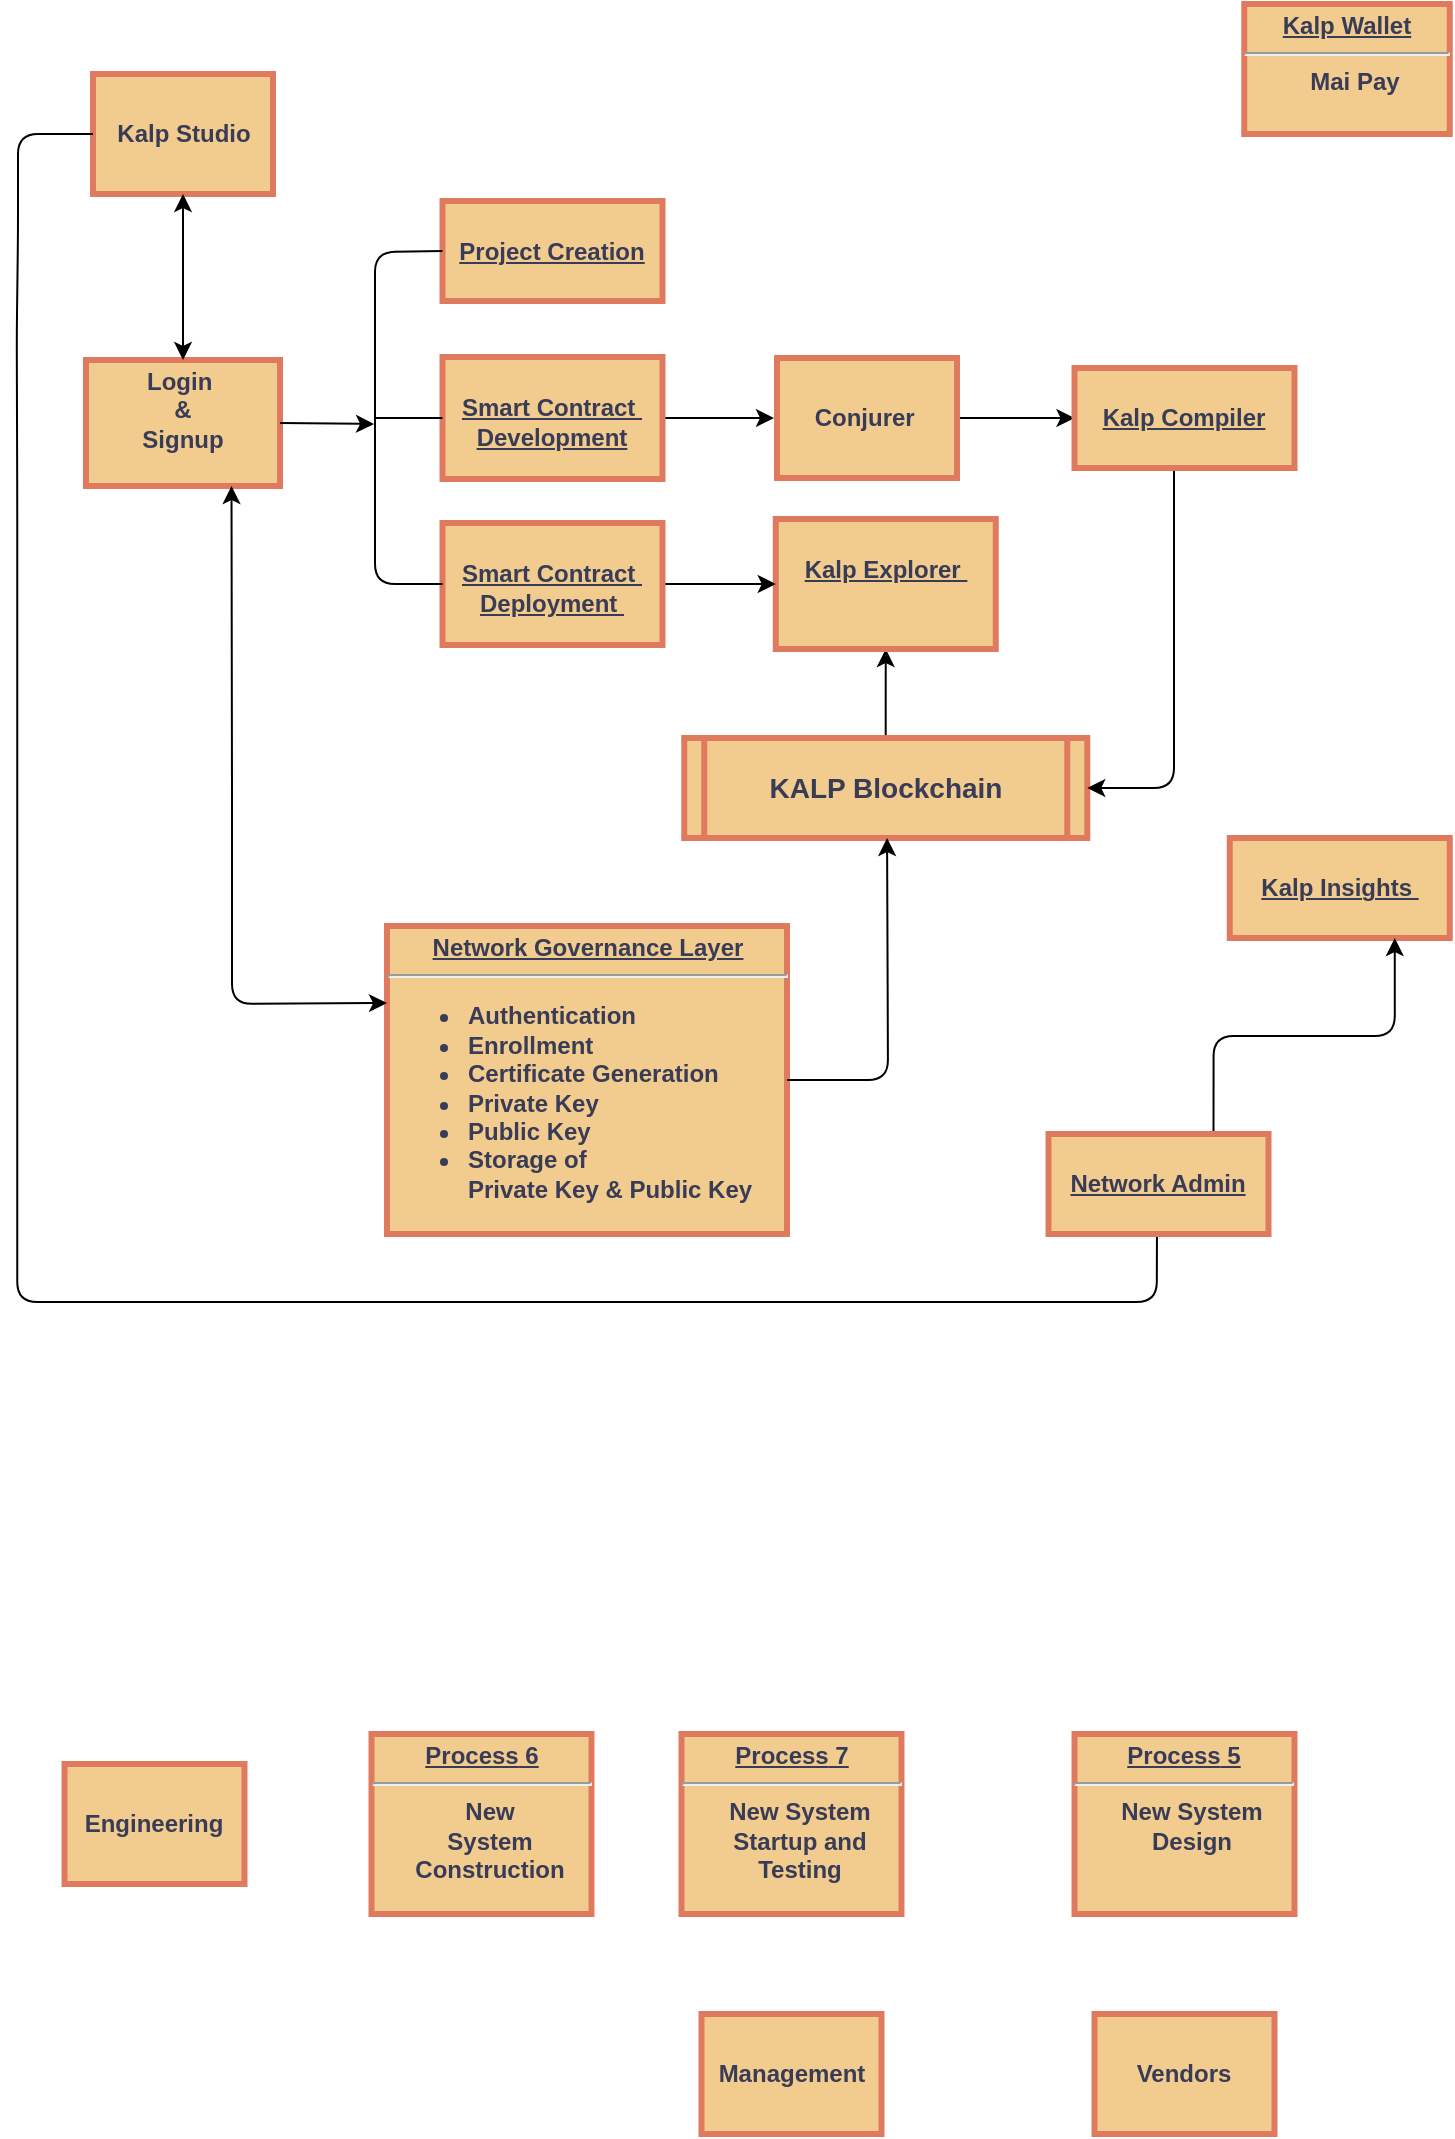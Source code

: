 <mxfile version="23.1.6" type="github">
  <diagram name="Page-1" id="c7558073-3199-34d8-9f00-42111426c3f3">
    <mxGraphModel dx="913" dy="1660" grid="1" gridSize="50" guides="1" tooltips="1" connect="1" arrows="1" fold="1" page="1" pageScale="1" pageWidth="826" pageHeight="1169" background="none" math="0" shadow="0">
      <root>
        <mxCell id="0" />
        <mxCell id="1" parent="0" />
        <mxCell id="2" value="&lt;p style=&quot;margin: 4px 0px 0px;&quot;&gt;&lt;/p&gt;&lt;div style=&quot;&quot;&gt;&lt;span style=&quot;background-color: initial;&quot;&gt;&lt;font style=&quot;font-size: 12px;&quot;&gt;Login&amp;nbsp;&lt;/font&gt;&lt;/span&gt;&lt;/div&gt;&lt;div style=&quot;&quot;&gt;&lt;span style=&quot;background-color: initial;&quot;&gt;&lt;font style=&quot;font-size: 12px;&quot;&gt;&amp;amp;&lt;br&gt;&lt;/font&gt;&lt;/span&gt;&lt;/div&gt;&lt;div style=&quot;&quot;&gt;&lt;span style=&quot;background-color: initial;&quot;&gt;&lt;font style=&quot;font-size: 12px;&quot;&gt;Signup&lt;/font&gt;&lt;/span&gt;&lt;/div&gt;&lt;p&gt;&lt;/p&gt;" style="verticalAlign=middle;align=center;overflow=fill;fontSize=12;fontFamily=Helvetica;html=1;rounded=0;fontStyle=1;strokeWidth=3;arcSize=0;labelBackgroundColor=none;fillColor=#F2CC8F;strokeColor=#E07A5F;fontColor=#393C56;" parent="1" vertex="1">
          <mxGeometry x="56" y="113" width="97" height="63" as="geometry" />
        </mxCell>
        <mxCell id="4" value="Kalp Studio" style="whiteSpace=wrap;align=center;verticalAlign=middle;fontStyle=1;strokeWidth=3;labelBackgroundColor=none;fillColor=#F2CC8F;strokeColor=#E07A5F;fontColor=#393C56;rounded=0;" parent="1" vertex="1">
          <mxGeometry x="59.5" y="-30" width="90" height="60" as="geometry" />
        </mxCell>
        <mxCell id="fyMuKusYpWriWorXmbX_-168" style="edgeStyle=orthogonalEdgeStyle;orthogonalLoop=1;jettySize=auto;html=1;entryX=0.5;entryY=1;entryDx=0;entryDy=0;" edge="1" parent="1" source="5" target="8">
          <mxGeometry relative="1" as="geometry" />
        </mxCell>
        <mxCell id="5" value="KALP Blockchain" style="shape=process;whiteSpace=wrap;align=center;verticalAlign=middle;size=0.048;fontStyle=1;strokeWidth=3;fontSize=14;labelBackgroundColor=none;fillColor=#F2CC8F;strokeColor=#E07A5F;fontColor=#393C56;rounded=0;" parent="1" vertex="1">
          <mxGeometry x="355.13" y="302" width="201.5" height="50" as="geometry" />
        </mxCell>
        <mxCell id="6" value="&lt;p style=&quot;margin: 4px 0px 0px; text-decoration: underline;&quot;&gt;&lt;strong&gt;Network Governance Layer&lt;br&gt;&lt;/strong&gt;&lt;/p&gt;&lt;hr&gt;&lt;p style=&quot;margin: 0px 0px 0px 8px;&quot;&gt;&lt;/p&gt;&lt;ul&gt;&lt;li style=&quot;text-align: left;&quot;&gt;Authentication&lt;/li&gt;&lt;li style=&quot;text-align: left;&quot;&gt;Enrollment&amp;nbsp;&lt;/li&gt;&lt;li style=&quot;text-align: left;&quot;&gt;Certificate Generation&lt;/li&gt;&lt;li style=&quot;text-align: left;&quot;&gt;&lt;span style=&quot;background-color: initial;&quot;&gt;Private Key&amp;nbsp;&lt;/span&gt;&lt;/li&gt;&lt;li style=&quot;text-align: left;&quot;&gt;&lt;span style=&quot;background-color: initial;&quot;&gt;Public Key&amp;nbsp;&lt;/span&gt;&lt;/li&gt;&lt;li&gt;&lt;div style=&quot;text-align: left;&quot;&gt;&lt;span style=&quot;background-color: initial;&quot;&gt;Storage of&amp;nbsp;&lt;/span&gt;&lt;/div&gt;&lt;div style=&quot;text-align: left;&quot;&gt;&lt;span style=&quot;background-color: initial;&quot;&gt;Private Key &amp;amp; Public Key&amp;nbsp;&lt;/span&gt;&lt;/div&gt;&lt;/li&gt;&lt;/ul&gt;&lt;p&gt;&lt;/p&gt;" style="verticalAlign=middle;align=center;overflow=fill;fontSize=12;fontFamily=Helvetica;html=1;rounded=0;fontStyle=1;strokeWidth=3;labelBackgroundColor=none;fillColor=#F2CC8F;strokeColor=#E07A5F;fontColor=#393C56;" parent="1" vertex="1">
          <mxGeometry x="206.5" y="396" width="200" height="154" as="geometry" />
        </mxCell>
        <mxCell id="8" value="&lt;p style=&quot;margin: 0px; margin-top: 4px; text-align: center; text-decoration: underline;&quot;&gt;&lt;br&gt;Kalp Explorer&amp;nbsp;&lt;/p&gt;" style="verticalAlign=middle;align=center;overflow=fill;fontSize=12;fontFamily=Helvetica;html=1;rounded=0;fontStyle=1;strokeWidth=3;labelBackgroundColor=none;fillColor=#F2CC8F;strokeColor=#E07A5F;fontColor=#393C56;" parent="1" vertex="1">
          <mxGeometry x="400.88" y="192.5" width="110" height="65" as="geometry" />
        </mxCell>
        <mxCell id="9" value="&lt;p style=&quot;margin: 0px; margin-top: 4px; text-align: center; text-decoration: underline;&quot;&gt;&lt;strong&gt;&lt;strong&gt;Process&lt;/strong&gt; 5&lt;br /&gt;&lt;/strong&gt;&lt;/p&gt;&lt;hr /&gt;&lt;p style=&quot;margin: 0px; margin-left: 8px;&quot;&gt;New System&lt;/p&gt;&lt;p style=&quot;margin: 0px; margin-left: 8px;&quot;&gt;Design&lt;/p&gt;" style="verticalAlign=middle;align=center;overflow=fill;fontSize=12;fontFamily=Helvetica;html=1;rounded=0;fontStyle=1;strokeWidth=3;labelBackgroundColor=none;fillColor=#F2CC8F;strokeColor=#E07A5F;fontColor=#393C56;" parent="1" vertex="1">
          <mxGeometry x="550.25" y="800" width="110" height="90" as="geometry" />
        </mxCell>
        <mxCell id="10" value="&lt;p style=&quot;margin: 0px; margin-top: 4px; text-align: center; text-decoration: underline;&quot;&gt;&lt;strong&gt;&lt;strong&gt;Process&lt;/strong&gt; 6&lt;br /&gt;&lt;/strong&gt;&lt;/p&gt;&lt;hr /&gt;&lt;p style=&quot;margin: 0px; margin-left: 8px;&quot;&gt;New&lt;/p&gt;&lt;p style=&quot;margin: 0px; margin-left: 8px;&quot;&gt;System&lt;/p&gt;&lt;p style=&quot;margin: 0px; margin-left: 8px;&quot;&gt;Construction&lt;/p&gt;" style="verticalAlign=middle;align=center;overflow=fill;fontSize=12;fontFamily=Helvetica;html=1;rounded=0;fontStyle=1;strokeWidth=3;labelBackgroundColor=none;fillColor=#F2CC8F;strokeColor=#E07A5F;fontColor=#393C56;" parent="1" vertex="1">
          <mxGeometry x="198.75" y="800" width="110" height="90" as="geometry" />
        </mxCell>
        <mxCell id="fyMuKusYpWriWorXmbX_-170" style="edgeStyle=orthogonalEdgeStyle;orthogonalLoop=1;jettySize=auto;html=1;entryX=0;entryY=0.5;entryDx=0;entryDy=0;" edge="1" parent="1" source="12" target="fyMuKusYpWriWorXmbX_-139">
          <mxGeometry relative="1" as="geometry" />
        </mxCell>
        <mxCell id="12" value="Conjurer " style="whiteSpace=wrap;align=center;verticalAlign=middle;fontStyle=1;strokeWidth=3;labelBackgroundColor=none;fillColor=#F2CC8F;strokeColor=#E07A5F;fontColor=#393C56;rounded=0;" parent="1" vertex="1">
          <mxGeometry x="401.5" y="112.0" width="90" height="60" as="geometry" />
        </mxCell>
        <mxCell id="13" value="Management" style="whiteSpace=wrap;align=center;verticalAlign=middle;fontStyle=1;strokeWidth=3;labelBackgroundColor=none;fillColor=#F2CC8F;strokeColor=#E07A5F;fontColor=#393C56;rounded=0;" parent="1" vertex="1">
          <mxGeometry x="363.75" y="940" width="90" height="60" as="geometry" />
        </mxCell>
        <mxCell id="14" value="Engineering" style="whiteSpace=wrap;align=center;verticalAlign=middle;fontStyle=1;strokeWidth=3;labelBackgroundColor=none;fillColor=#F2CC8F;strokeColor=#E07A5F;fontColor=#393C56;rounded=0;" parent="1" vertex="1">
          <mxGeometry x="45.25" y="815.0" width="90" height="60" as="geometry" />
        </mxCell>
        <mxCell id="15" value="Vendors" style="whiteSpace=wrap;align=center;verticalAlign=middle;fontStyle=1;strokeWidth=3;labelBackgroundColor=none;fillColor=#F2CC8F;strokeColor=#E07A5F;fontColor=#393C56;rounded=0;" parent="1" vertex="1">
          <mxGeometry x="560.25" y="940" width="90" height="60" as="geometry" />
        </mxCell>
        <mxCell id="11" value="&lt;p style=&quot;margin: 0px; margin-top: 4px; text-align: center; text-decoration: underline;&quot;&gt;&lt;strong&gt;&lt;strong&gt;Process&lt;/strong&gt; 7&lt;br /&gt;&lt;/strong&gt;&lt;/p&gt;&lt;hr /&gt;&lt;p style=&quot;margin: 0px; margin-left: 8px;&quot;&gt;New System&lt;/p&gt;&lt;p style=&quot;margin: 0px; margin-left: 8px;&quot;&gt;Startup and&lt;/p&gt;&lt;p style=&quot;margin: 0px; margin-left: 8px;&quot;&gt;Testing&lt;/p&gt;" style="verticalAlign=middle;align=center;overflow=fill;fontSize=12;fontFamily=Helvetica;html=1;rounded=0;fontStyle=1;strokeWidth=3;labelBackgroundColor=none;fillColor=#F2CC8F;strokeColor=#E07A5F;fontColor=#393C56;" parent="1" vertex="1">
          <mxGeometry x="353.75" y="800" width="110" height="90" as="geometry" />
        </mxCell>
        <mxCell id="fyMuKusYpWriWorXmbX_-103" value="" style="edgeStyle=orthogonalEdgeStyle;rounded=0;orthogonalLoop=1;jettySize=auto;html=1;labelBackgroundColor=none;fontColor=default;strokeColor=#E07A5F;" edge="1" parent="1" source="54">
          <mxGeometry relative="1" as="geometry">
            <mxPoint x="201" y="441" as="targetPoint" />
          </mxGeometry>
        </mxCell>
        <mxCell id="fyMuKusYpWriWorXmbX_-127" value="" style="endArrow=classic;startArrow=classic;html=1;entryX=0.5;entryY=1;entryDx=0;entryDy=0;" edge="1" parent="1" source="2" target="4">
          <mxGeometry width="50" height="50" relative="1" as="geometry">
            <mxPoint x="400" y="200" as="sourcePoint" />
            <mxPoint x="450" y="150" as="targetPoint" />
          </mxGeometry>
        </mxCell>
        <mxCell id="fyMuKusYpWriWorXmbX_-128" value="" style="endArrow=classic;startArrow=classic;html=1;exitX=0;exitY=0.25;exitDx=0;exitDy=0;entryX=0.75;entryY=1;entryDx=0;entryDy=0;" edge="1" parent="1" source="6" target="2">
          <mxGeometry width="50" height="50" relative="1" as="geometry">
            <mxPoint x="400" y="200" as="sourcePoint" />
            <mxPoint x="150" y="250" as="targetPoint" />
            <Array as="points">
              <mxPoint x="129" y="435" />
              <mxPoint x="129" y="400" />
              <mxPoint x="129" y="331" />
            </Array>
          </mxGeometry>
        </mxCell>
        <mxCell id="fyMuKusYpWriWorXmbX_-136" value="&lt;p style=&quot;margin: 0px; margin-top: 4px; text-align: center; text-decoration: underline;&quot;&gt;&lt;br&gt;Kalp Insights&amp;nbsp;&lt;/p&gt;" style="verticalAlign=middle;align=center;overflow=fill;fontSize=12;fontFamily=Helvetica;html=1;rounded=0;fontStyle=1;strokeWidth=3;labelBackgroundColor=none;fillColor=#F2CC8F;strokeColor=#E07A5F;fontColor=#393C56;" vertex="1" parent="1">
          <mxGeometry x="627.88" y="352" width="110" height="50" as="geometry" />
        </mxCell>
        <mxCell id="fyMuKusYpWriWorXmbX_-141" value="" style="edgeStyle=orthogonalEdgeStyle;orthogonalLoop=1;jettySize=auto;html=1;" edge="1" parent="1" source="fyMuKusYpWriWorXmbX_-139" target="5">
          <mxGeometry relative="1" as="geometry">
            <Array as="points">
              <mxPoint x="600" y="327" />
            </Array>
          </mxGeometry>
        </mxCell>
        <mxCell id="fyMuKusYpWriWorXmbX_-139" value="&lt;p style=&quot;margin: 0px; margin-top: 4px; text-align: center; text-decoration: underline;&quot;&gt;&lt;br&gt;Kalp Compiler&lt;/p&gt;&lt;p style=&quot;margin: 0px; margin-top: 4px; text-align: center; text-decoration: underline;&quot;&gt;&lt;br&gt;&lt;/p&gt;" style="verticalAlign=middle;align=center;overflow=fill;fontSize=12;fontFamily=Helvetica;html=1;rounded=0;fontStyle=1;strokeWidth=3;labelBackgroundColor=none;fillColor=#F2CC8F;strokeColor=#E07A5F;fontColor=#393C56;" vertex="1" parent="1">
          <mxGeometry x="550.25" y="117" width="110" height="50" as="geometry" />
        </mxCell>
        <mxCell id="fyMuKusYpWriWorXmbX_-145" value="" style="endArrow=classic;html=1;entryX=0.5;entryY=1;entryDx=0;entryDy=0;exitX=0;exitY=0.5;exitDx=0;exitDy=0;" edge="1" parent="1" source="4">
          <mxGeometry width="50" height="50" relative="1" as="geometry">
            <mxPoint x="58.88" y="100" as="sourcePoint" />
            <mxPoint x="591.63" y="502" as="targetPoint" />
            <Array as="points">
              <mxPoint x="22" />
              <mxPoint x="22" y="50" />
              <mxPoint x="21.38" y="100" />
              <mxPoint x="21.63" y="184" />
              <mxPoint x="21.63" y="284" />
              <mxPoint x="21.63" y="334" />
              <mxPoint x="21.63" y="584" />
              <mxPoint x="371.63" y="584" />
              <mxPoint x="591.38" y="584" />
            </Array>
          </mxGeometry>
        </mxCell>
        <mxCell id="fyMuKusYpWriWorXmbX_-148" style="edgeStyle=orthogonalEdgeStyle;orthogonalLoop=1;jettySize=auto;html=1;exitX=0.75;exitY=0;exitDx=0;exitDy=0;entryX=0.75;entryY=1;entryDx=0;entryDy=0;" edge="1" parent="1" source="fyMuKusYpWriWorXmbX_-147" target="fyMuKusYpWriWorXmbX_-136">
          <mxGeometry relative="1" as="geometry" />
        </mxCell>
        <mxCell id="fyMuKusYpWriWorXmbX_-147" value="&lt;p style=&quot;margin: 0px; margin-top: 4px; text-align: center; text-decoration: underline;&quot;&gt;&lt;br&gt;Network Admin&lt;/p&gt;" style="verticalAlign=middle;align=center;overflow=fill;fontSize=12;fontFamily=Helvetica;html=1;rounded=0;fontStyle=1;strokeWidth=3;labelBackgroundColor=none;fillColor=#F2CC8F;strokeColor=#E07A5F;fontColor=#393C56;" vertex="1" parent="1">
          <mxGeometry x="537.25" y="500" width="110" height="50" as="geometry" />
        </mxCell>
        <mxCell id="fyMuKusYpWriWorXmbX_-150" value="&lt;p style=&quot;margin: 0px; margin-top: 4px; text-align: center; text-decoration: underline;&quot;&gt;&lt;strong&gt;Kalp Wallet&lt;br&gt;&lt;/strong&gt;&lt;/p&gt;&lt;hr&gt;&lt;p style=&quot;margin: 0px; margin-left: 8px;&quot;&gt;Mai Pay&lt;br&gt;&lt;br&gt;&lt;/p&gt;" style="verticalAlign=middle;align=center;overflow=fill;fontSize=12;fontFamily=Helvetica;html=1;rounded=0;fontStyle=1;strokeWidth=3;labelBackgroundColor=none;arcSize=1;fillColor=#F2CC8F;strokeColor=#E07A5F;fontColor=#393C56;" vertex="1" parent="1">
          <mxGeometry x="635.13" y="-65" width="102.75" height="65" as="geometry" />
        </mxCell>
        <mxCell id="fyMuKusYpWriWorXmbX_-155" value="&lt;p style=&quot;margin: 0px; margin-top: 4px; text-align: center; text-decoration: underline;&quot;&gt;&lt;br&gt;Project Creation&lt;/p&gt;" style="verticalAlign=middle;align=center;overflow=fill;fontSize=12;fontFamily=Helvetica;html=1;rounded=0;fontStyle=1;strokeWidth=3;labelBackgroundColor=none;fillColor=#F2CC8F;strokeColor=#E07A5F;fontColor=#393C56;" vertex="1" parent="1">
          <mxGeometry x="234.25" y="33.5" width="110" height="50" as="geometry" />
        </mxCell>
        <mxCell id="fyMuKusYpWriWorXmbX_-167" style="edgeStyle=orthogonalEdgeStyle;orthogonalLoop=1;jettySize=auto;html=1;" edge="1" parent="1" source="fyMuKusYpWriWorXmbX_-157">
          <mxGeometry relative="1" as="geometry">
            <mxPoint x="400" y="142" as="targetPoint" />
          </mxGeometry>
        </mxCell>
        <mxCell id="fyMuKusYpWriWorXmbX_-157" value="&lt;p style=&quot;margin: 0px; margin-top: 4px; text-align: center; text-decoration: underline;&quot;&gt;&lt;br&gt;Smart Contract&amp;nbsp;&lt;br style=&quot;border-color: var(--border-color);&quot;&gt;Development&lt;br&gt;&lt;/p&gt;" style="verticalAlign=middle;align=center;overflow=fill;fontSize=12;fontFamily=Helvetica;html=1;rounded=0;fontStyle=1;strokeWidth=3;labelBackgroundColor=none;fillColor=#F2CC8F;strokeColor=#E07A5F;fontColor=#393C56;" vertex="1" parent="1">
          <mxGeometry x="234.25" y="111.5" width="110" height="61" as="geometry" />
        </mxCell>
        <mxCell id="fyMuKusYpWriWorXmbX_-169" style="edgeStyle=orthogonalEdgeStyle;orthogonalLoop=1;jettySize=auto;html=1;entryX=0;entryY=0.5;entryDx=0;entryDy=0;" edge="1" parent="1" source="fyMuKusYpWriWorXmbX_-158" target="8">
          <mxGeometry relative="1" as="geometry" />
        </mxCell>
        <mxCell id="fyMuKusYpWriWorXmbX_-158" value="&lt;p style=&quot;margin: 0px; margin-top: 4px; text-align: center; text-decoration: underline;&quot;&gt;&lt;br&gt;Smart Contract&amp;nbsp;&lt;br style=&quot;border-color: var(--border-color);&quot;&gt;Deployment&amp;nbsp;&lt;br&gt;&lt;/p&gt;" style="verticalAlign=middle;align=center;overflow=fill;fontSize=12;fontFamily=Helvetica;html=1;rounded=0;fontStyle=1;strokeWidth=3;labelBackgroundColor=none;fillColor=#F2CC8F;strokeColor=#E07A5F;fontColor=#393C56;" vertex="1" parent="1">
          <mxGeometry x="234.25" y="194.5" width="110" height="61" as="geometry" />
        </mxCell>
        <mxCell id="fyMuKusYpWriWorXmbX_-160" value="" style="endArrow=none;html=1;entryX=0;entryY=0.5;entryDx=0;entryDy=0;exitX=0;exitY=0.5;exitDx=0;exitDy=0;" edge="1" parent="1" source="fyMuKusYpWriWorXmbX_-158" target="fyMuKusYpWriWorXmbX_-155">
          <mxGeometry width="50" height="50" relative="1" as="geometry">
            <mxPoint x="157" y="161.5" as="sourcePoint" />
            <mxPoint x="207" y="111.5" as="targetPoint" />
            <Array as="points">
              <mxPoint x="200.5" y="225" />
              <mxPoint x="200.5" y="150" />
              <mxPoint x="200.5" y="100" />
              <mxPoint x="200.5" y="59" />
            </Array>
          </mxGeometry>
        </mxCell>
        <mxCell id="fyMuKusYpWriWorXmbX_-162" value="" style="endArrow=none;html=1;entryX=0;entryY=0.5;entryDx=0;entryDy=0;" edge="1" parent="1" target="fyMuKusYpWriWorXmbX_-157">
          <mxGeometry width="50" height="50" relative="1" as="geometry">
            <mxPoint x="200.5" y="142" as="sourcePoint" />
            <mxPoint x="350.5" y="150" as="targetPoint" />
          </mxGeometry>
        </mxCell>
        <mxCell id="fyMuKusYpWriWorXmbX_-166" value="" style="endArrow=classic;html=1;exitX=1;exitY=0.5;exitDx=0;exitDy=0;" edge="1" parent="1" source="2">
          <mxGeometry width="50" height="50" relative="1" as="geometry">
            <mxPoint x="150" y="200" as="sourcePoint" />
            <mxPoint x="200" y="145" as="targetPoint" />
          </mxGeometry>
        </mxCell>
        <mxCell id="fyMuKusYpWriWorXmbX_-172" style="edgeStyle=orthogonalEdgeStyle;orthogonalLoop=1;jettySize=auto;html=1;exitX=1;exitY=0.5;exitDx=0;exitDy=0;entryX=0.471;entryY=0.96;entryDx=0;entryDy=0;entryPerimeter=0;" edge="1" parent="1" source="6">
          <mxGeometry relative="1" as="geometry">
            <mxPoint x="413" y="475" as="sourcePoint" />
            <mxPoint x="456.536" y="352.0" as="targetPoint" />
          </mxGeometry>
        </mxCell>
      </root>
    </mxGraphModel>
  </diagram>
</mxfile>

